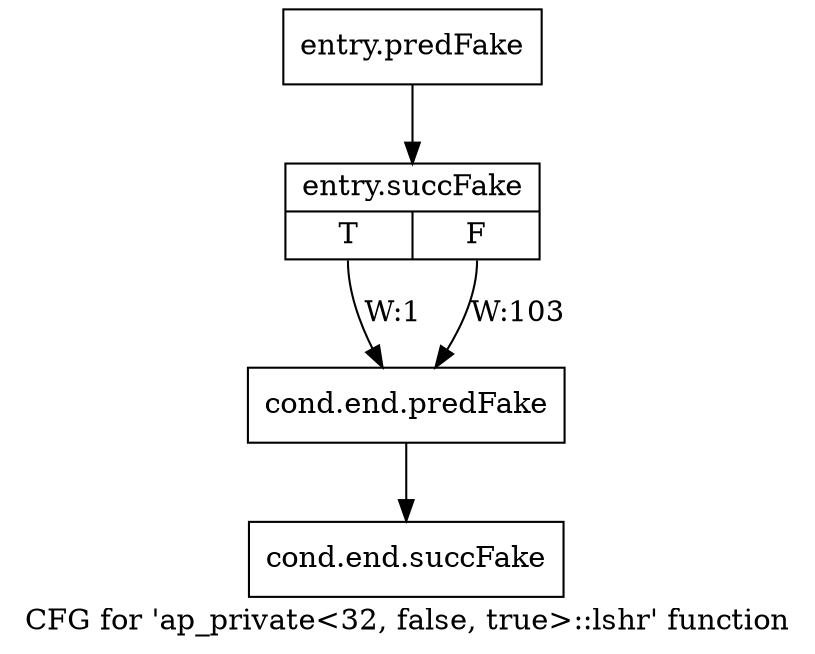 digraph "CFG for 'ap_private\<32, false, true\>::lshr' function" {
	label="CFG for 'ap_private\<32, false, true\>::lshr' function";

	Node0x57ff0c0 [shape=record,filename="",linenumber="",label="{entry.predFake}"];
	Node0x57ff0c0 -> Node0x5859ac0[ callList="" memoryops="" filename="/home/omerfaruk/tools/Xilinx/Vitis_HLS/2023.2/include/etc/ap_private.h" execusionnum="102"];
	Node0x5859ac0 [shape=record,filename="/home/omerfaruk/tools/Xilinx/Vitis_HLS/2023.2/include/etc/ap_private.h",linenumber="1841",label="{entry.succFake|{<s0>T|<s1>F}}"];
	Node0x5859ac0:s0 -> Node0x57ffa40[label="W:1" callList="" memoryops="" filename="/home/omerfaruk/tools/Xilinx/Vitis_HLS/2023.2/include/etc/ap_private.h" execusionnum="0"];
	Node0x5859ac0:s1 -> Node0x57ffa40[label="W:103" callList="" memoryops="" filename="/home/omerfaruk/tools/Xilinx/Vitis_HLS/2023.2/include/etc/ap_private.h" execusionnum="102"];
	Node0x57ffa40 [shape=record,filename="/home/omerfaruk/tools/Xilinx/Vitis_HLS/2023.2/include/etc/ap_private.h",linenumber="1841",label="{cond.end.predFake}"];
	Node0x57ffa40 -> Node0x5859860[ callList="" memoryops="" filename="/home/omerfaruk/tools/Xilinx/Vitis_HLS/2023.2/include/etc/ap_private.h" execusionnum="102"];
	Node0x5859860 [shape=record,filename="/home/omerfaruk/tools/Xilinx/Vitis_HLS/2023.2/include/etc/ap_private.h",linenumber="1841",label="{cond.end.succFake}"];
}
